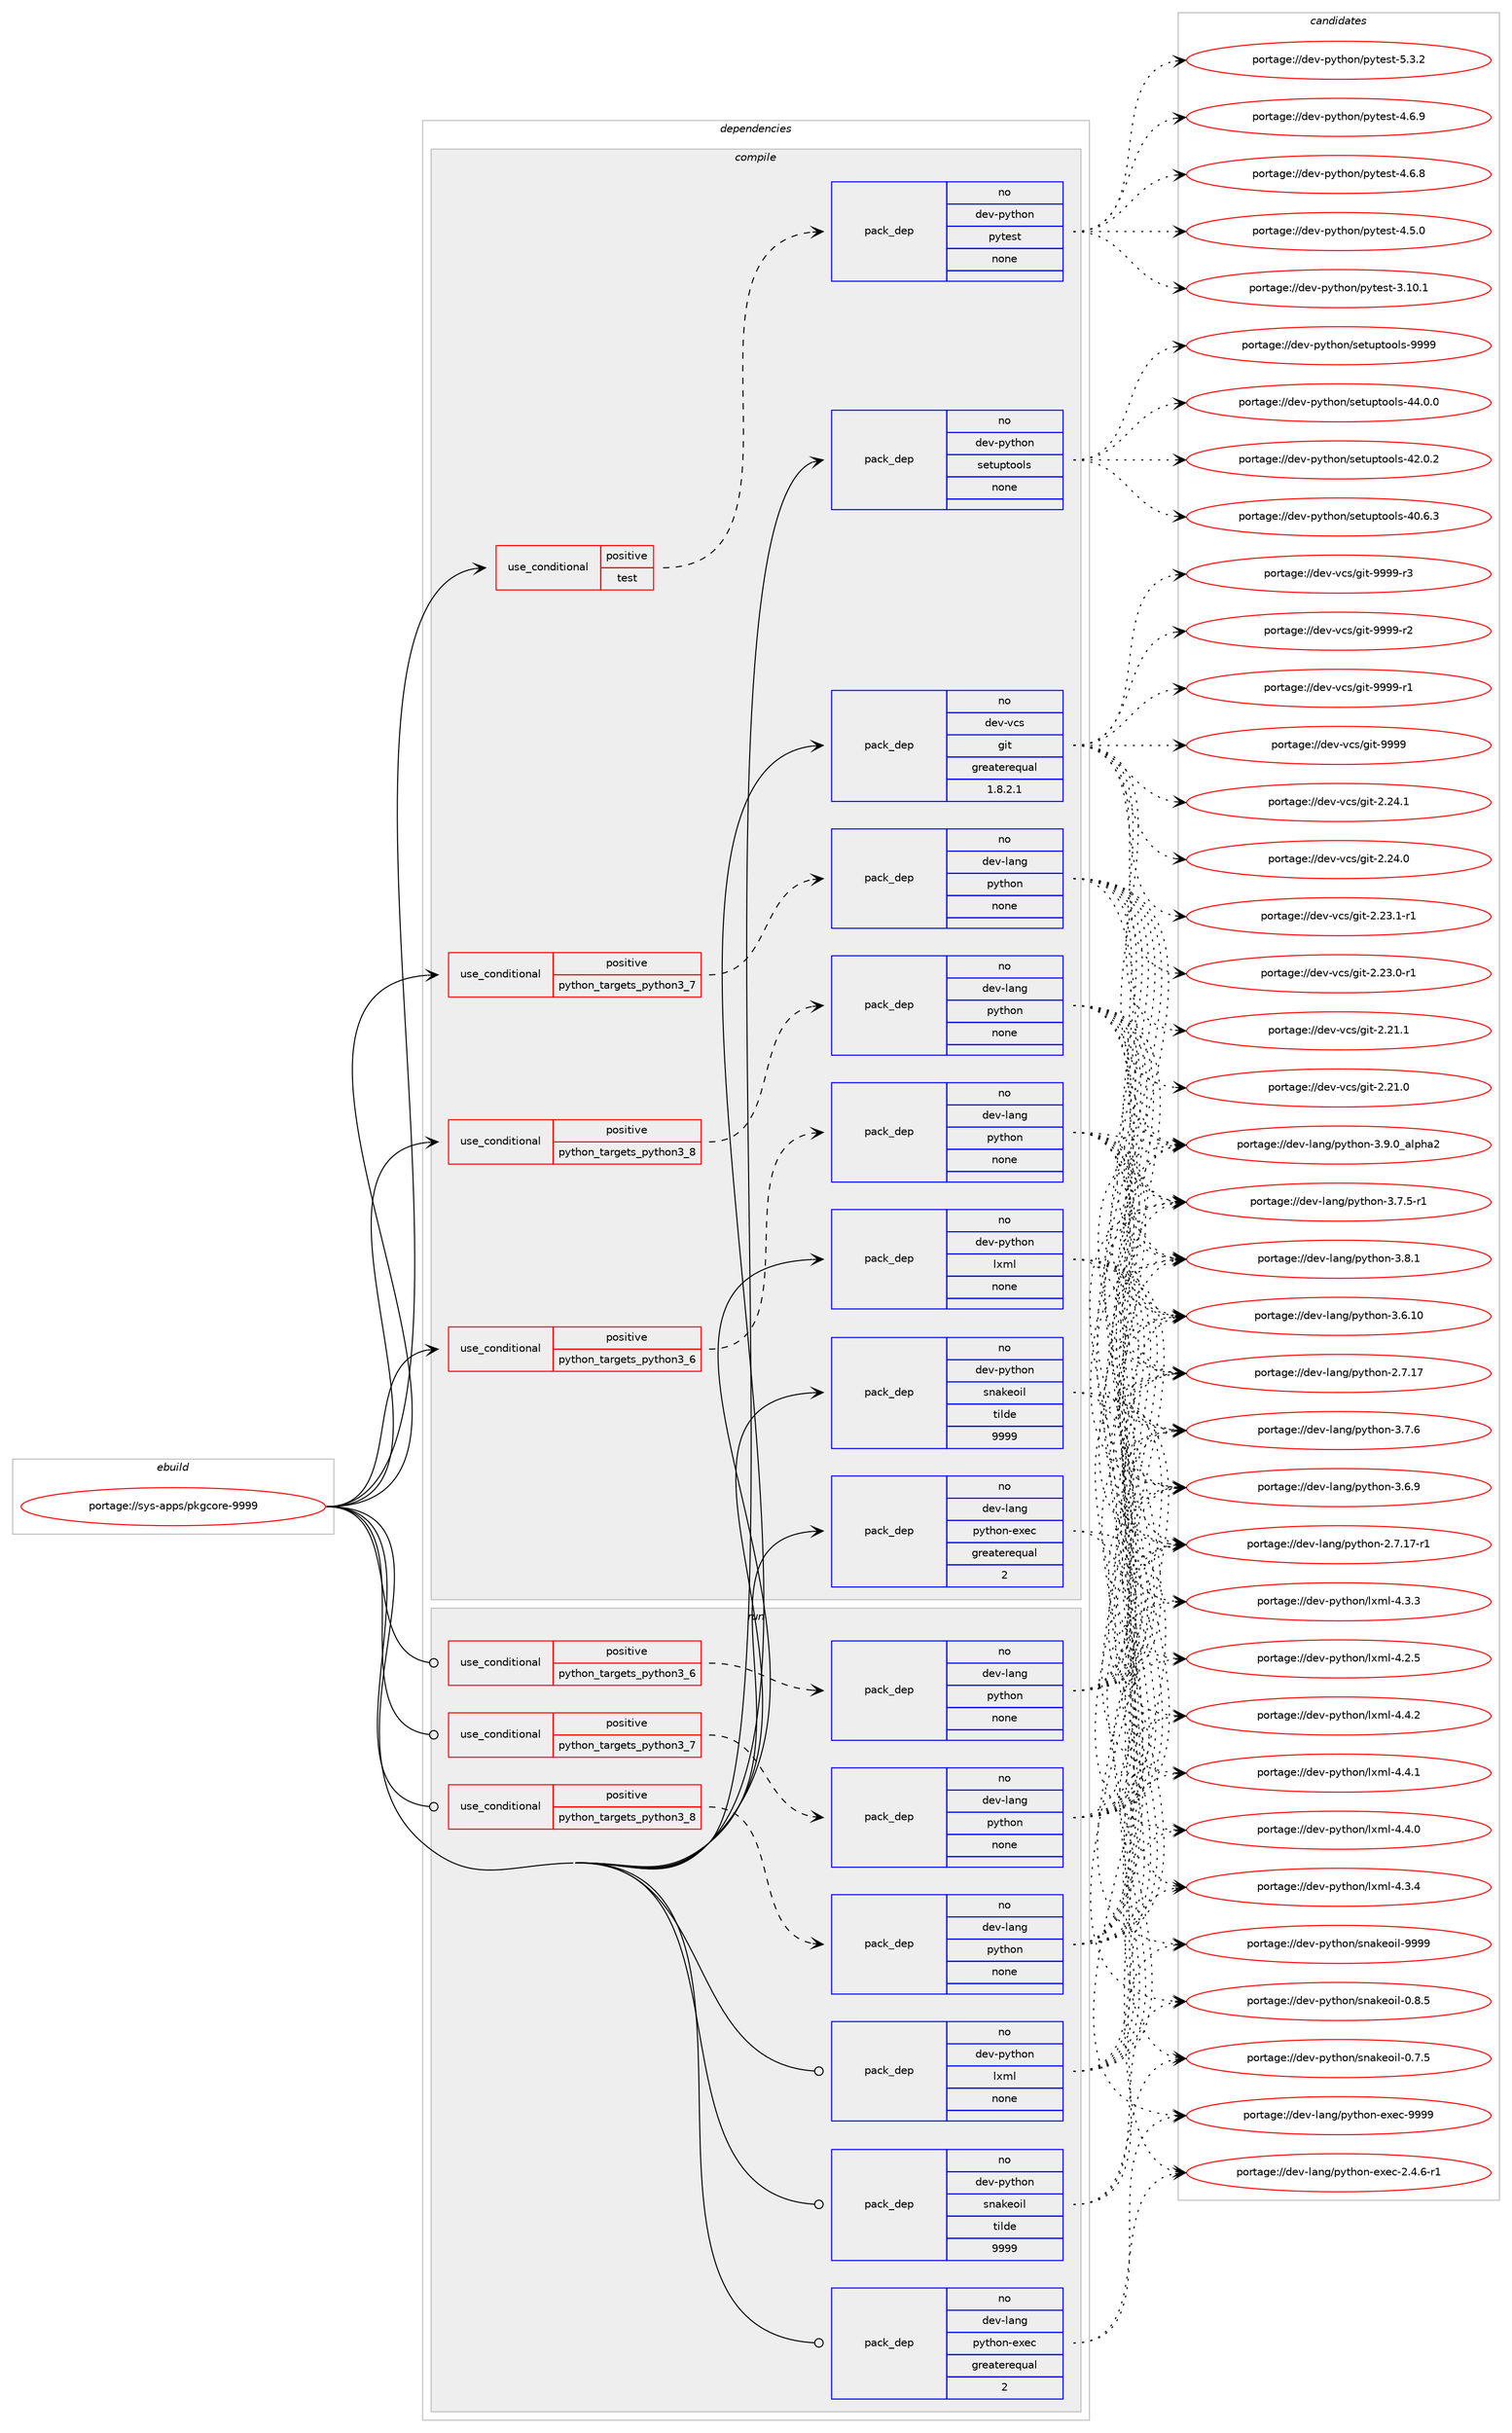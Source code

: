digraph prolog {

# *************
# Graph options
# *************

newrank=true;
concentrate=true;
compound=true;
graph [rankdir=LR,fontname=Helvetica,fontsize=10,ranksep=1.5];#, ranksep=2.5, nodesep=0.2];
edge  [arrowhead=vee];
node  [fontname=Helvetica,fontsize=10];

# **********
# The ebuild
# **********

subgraph cluster_leftcol {
color=gray;
rank=same;
label=<<i>ebuild</i>>;
id [label="portage://sys-apps/pkgcore-9999", color=red, width=4, href="../sys-apps/pkgcore-9999.svg"];
}

# ****************
# The dependencies
# ****************

subgraph cluster_midcol {
color=gray;
label=<<i>dependencies</i>>;
subgraph cluster_compile {
fillcolor="#eeeeee";
style=filled;
label=<<i>compile</i>>;
subgraph cond14201 {
dependency70514 [label=<<TABLE BORDER="0" CELLBORDER="1" CELLSPACING="0" CELLPADDING="4"><TR><TD ROWSPAN="3" CELLPADDING="10">use_conditional</TD></TR><TR><TD>positive</TD></TR><TR><TD>python_targets_python3_6</TD></TR></TABLE>>, shape=none, color=red];
subgraph pack54816 {
dependency70515 [label=<<TABLE BORDER="0" CELLBORDER="1" CELLSPACING="0" CELLPADDING="4" WIDTH="220"><TR><TD ROWSPAN="6" CELLPADDING="30">pack_dep</TD></TR><TR><TD WIDTH="110">no</TD></TR><TR><TD>dev-lang</TD></TR><TR><TD>python</TD></TR><TR><TD>none</TD></TR><TR><TD></TD></TR></TABLE>>, shape=none, color=blue];
}
dependency70514:e -> dependency70515:w [weight=20,style="dashed",arrowhead="vee"];
}
id:e -> dependency70514:w [weight=20,style="solid",arrowhead="vee"];
subgraph cond14202 {
dependency70516 [label=<<TABLE BORDER="0" CELLBORDER="1" CELLSPACING="0" CELLPADDING="4"><TR><TD ROWSPAN="3" CELLPADDING="10">use_conditional</TD></TR><TR><TD>positive</TD></TR><TR><TD>python_targets_python3_7</TD></TR></TABLE>>, shape=none, color=red];
subgraph pack54817 {
dependency70517 [label=<<TABLE BORDER="0" CELLBORDER="1" CELLSPACING="0" CELLPADDING="4" WIDTH="220"><TR><TD ROWSPAN="6" CELLPADDING="30">pack_dep</TD></TR><TR><TD WIDTH="110">no</TD></TR><TR><TD>dev-lang</TD></TR><TR><TD>python</TD></TR><TR><TD>none</TD></TR><TR><TD></TD></TR></TABLE>>, shape=none, color=blue];
}
dependency70516:e -> dependency70517:w [weight=20,style="dashed",arrowhead="vee"];
}
id:e -> dependency70516:w [weight=20,style="solid",arrowhead="vee"];
subgraph cond14203 {
dependency70518 [label=<<TABLE BORDER="0" CELLBORDER="1" CELLSPACING="0" CELLPADDING="4"><TR><TD ROWSPAN="3" CELLPADDING="10">use_conditional</TD></TR><TR><TD>positive</TD></TR><TR><TD>python_targets_python3_8</TD></TR></TABLE>>, shape=none, color=red];
subgraph pack54818 {
dependency70519 [label=<<TABLE BORDER="0" CELLBORDER="1" CELLSPACING="0" CELLPADDING="4" WIDTH="220"><TR><TD ROWSPAN="6" CELLPADDING="30">pack_dep</TD></TR><TR><TD WIDTH="110">no</TD></TR><TR><TD>dev-lang</TD></TR><TR><TD>python</TD></TR><TR><TD>none</TD></TR><TR><TD></TD></TR></TABLE>>, shape=none, color=blue];
}
dependency70518:e -> dependency70519:w [weight=20,style="dashed",arrowhead="vee"];
}
id:e -> dependency70518:w [weight=20,style="solid",arrowhead="vee"];
subgraph cond14204 {
dependency70520 [label=<<TABLE BORDER="0" CELLBORDER="1" CELLSPACING="0" CELLPADDING="4"><TR><TD ROWSPAN="3" CELLPADDING="10">use_conditional</TD></TR><TR><TD>positive</TD></TR><TR><TD>test</TD></TR></TABLE>>, shape=none, color=red];
subgraph pack54819 {
dependency70521 [label=<<TABLE BORDER="0" CELLBORDER="1" CELLSPACING="0" CELLPADDING="4" WIDTH="220"><TR><TD ROWSPAN="6" CELLPADDING="30">pack_dep</TD></TR><TR><TD WIDTH="110">no</TD></TR><TR><TD>dev-python</TD></TR><TR><TD>pytest</TD></TR><TR><TD>none</TD></TR><TR><TD></TD></TR></TABLE>>, shape=none, color=blue];
}
dependency70520:e -> dependency70521:w [weight=20,style="dashed",arrowhead="vee"];
}
id:e -> dependency70520:w [weight=20,style="solid",arrowhead="vee"];
subgraph pack54820 {
dependency70522 [label=<<TABLE BORDER="0" CELLBORDER="1" CELLSPACING="0" CELLPADDING="4" WIDTH="220"><TR><TD ROWSPAN="6" CELLPADDING="30">pack_dep</TD></TR><TR><TD WIDTH="110">no</TD></TR><TR><TD>dev-lang</TD></TR><TR><TD>python-exec</TD></TR><TR><TD>greaterequal</TD></TR><TR><TD>2</TD></TR></TABLE>>, shape=none, color=blue];
}
id:e -> dependency70522:w [weight=20,style="solid",arrowhead="vee"];
subgraph pack54821 {
dependency70523 [label=<<TABLE BORDER="0" CELLBORDER="1" CELLSPACING="0" CELLPADDING="4" WIDTH="220"><TR><TD ROWSPAN="6" CELLPADDING="30">pack_dep</TD></TR><TR><TD WIDTH="110">no</TD></TR><TR><TD>dev-python</TD></TR><TR><TD>lxml</TD></TR><TR><TD>none</TD></TR><TR><TD></TD></TR></TABLE>>, shape=none, color=blue];
}
id:e -> dependency70523:w [weight=20,style="solid",arrowhead="vee"];
subgraph pack54822 {
dependency70524 [label=<<TABLE BORDER="0" CELLBORDER="1" CELLSPACING="0" CELLPADDING="4" WIDTH="220"><TR><TD ROWSPAN="6" CELLPADDING="30">pack_dep</TD></TR><TR><TD WIDTH="110">no</TD></TR><TR><TD>dev-python</TD></TR><TR><TD>setuptools</TD></TR><TR><TD>none</TD></TR><TR><TD></TD></TR></TABLE>>, shape=none, color=blue];
}
id:e -> dependency70524:w [weight=20,style="solid",arrowhead="vee"];
subgraph pack54823 {
dependency70525 [label=<<TABLE BORDER="0" CELLBORDER="1" CELLSPACING="0" CELLPADDING="4" WIDTH="220"><TR><TD ROWSPAN="6" CELLPADDING="30">pack_dep</TD></TR><TR><TD WIDTH="110">no</TD></TR><TR><TD>dev-python</TD></TR><TR><TD>snakeoil</TD></TR><TR><TD>tilde</TD></TR><TR><TD>9999</TD></TR></TABLE>>, shape=none, color=blue];
}
id:e -> dependency70525:w [weight=20,style="solid",arrowhead="vee"];
subgraph pack54824 {
dependency70526 [label=<<TABLE BORDER="0" CELLBORDER="1" CELLSPACING="0" CELLPADDING="4" WIDTH="220"><TR><TD ROWSPAN="6" CELLPADDING="30">pack_dep</TD></TR><TR><TD WIDTH="110">no</TD></TR><TR><TD>dev-vcs</TD></TR><TR><TD>git</TD></TR><TR><TD>greaterequal</TD></TR><TR><TD>1.8.2.1</TD></TR></TABLE>>, shape=none, color=blue];
}
id:e -> dependency70526:w [weight=20,style="solid",arrowhead="vee"];
}
subgraph cluster_compileandrun {
fillcolor="#eeeeee";
style=filled;
label=<<i>compile and run</i>>;
}
subgraph cluster_run {
fillcolor="#eeeeee";
style=filled;
label=<<i>run</i>>;
subgraph cond14205 {
dependency70527 [label=<<TABLE BORDER="0" CELLBORDER="1" CELLSPACING="0" CELLPADDING="4"><TR><TD ROWSPAN="3" CELLPADDING="10">use_conditional</TD></TR><TR><TD>positive</TD></TR><TR><TD>python_targets_python3_6</TD></TR></TABLE>>, shape=none, color=red];
subgraph pack54825 {
dependency70528 [label=<<TABLE BORDER="0" CELLBORDER="1" CELLSPACING="0" CELLPADDING="4" WIDTH="220"><TR><TD ROWSPAN="6" CELLPADDING="30">pack_dep</TD></TR><TR><TD WIDTH="110">no</TD></TR><TR><TD>dev-lang</TD></TR><TR><TD>python</TD></TR><TR><TD>none</TD></TR><TR><TD></TD></TR></TABLE>>, shape=none, color=blue];
}
dependency70527:e -> dependency70528:w [weight=20,style="dashed",arrowhead="vee"];
}
id:e -> dependency70527:w [weight=20,style="solid",arrowhead="odot"];
subgraph cond14206 {
dependency70529 [label=<<TABLE BORDER="0" CELLBORDER="1" CELLSPACING="0" CELLPADDING="4"><TR><TD ROWSPAN="3" CELLPADDING="10">use_conditional</TD></TR><TR><TD>positive</TD></TR><TR><TD>python_targets_python3_7</TD></TR></TABLE>>, shape=none, color=red];
subgraph pack54826 {
dependency70530 [label=<<TABLE BORDER="0" CELLBORDER="1" CELLSPACING="0" CELLPADDING="4" WIDTH="220"><TR><TD ROWSPAN="6" CELLPADDING="30">pack_dep</TD></TR><TR><TD WIDTH="110">no</TD></TR><TR><TD>dev-lang</TD></TR><TR><TD>python</TD></TR><TR><TD>none</TD></TR><TR><TD></TD></TR></TABLE>>, shape=none, color=blue];
}
dependency70529:e -> dependency70530:w [weight=20,style="dashed",arrowhead="vee"];
}
id:e -> dependency70529:w [weight=20,style="solid",arrowhead="odot"];
subgraph cond14207 {
dependency70531 [label=<<TABLE BORDER="0" CELLBORDER="1" CELLSPACING="0" CELLPADDING="4"><TR><TD ROWSPAN="3" CELLPADDING="10">use_conditional</TD></TR><TR><TD>positive</TD></TR><TR><TD>python_targets_python3_8</TD></TR></TABLE>>, shape=none, color=red];
subgraph pack54827 {
dependency70532 [label=<<TABLE BORDER="0" CELLBORDER="1" CELLSPACING="0" CELLPADDING="4" WIDTH="220"><TR><TD ROWSPAN="6" CELLPADDING="30">pack_dep</TD></TR><TR><TD WIDTH="110">no</TD></TR><TR><TD>dev-lang</TD></TR><TR><TD>python</TD></TR><TR><TD>none</TD></TR><TR><TD></TD></TR></TABLE>>, shape=none, color=blue];
}
dependency70531:e -> dependency70532:w [weight=20,style="dashed",arrowhead="vee"];
}
id:e -> dependency70531:w [weight=20,style="solid",arrowhead="odot"];
subgraph pack54828 {
dependency70533 [label=<<TABLE BORDER="0" CELLBORDER="1" CELLSPACING="0" CELLPADDING="4" WIDTH="220"><TR><TD ROWSPAN="6" CELLPADDING="30">pack_dep</TD></TR><TR><TD WIDTH="110">no</TD></TR><TR><TD>dev-lang</TD></TR><TR><TD>python-exec</TD></TR><TR><TD>greaterequal</TD></TR><TR><TD>2</TD></TR></TABLE>>, shape=none, color=blue];
}
id:e -> dependency70533:w [weight=20,style="solid",arrowhead="odot"];
subgraph pack54829 {
dependency70534 [label=<<TABLE BORDER="0" CELLBORDER="1" CELLSPACING="0" CELLPADDING="4" WIDTH="220"><TR><TD ROWSPAN="6" CELLPADDING="30">pack_dep</TD></TR><TR><TD WIDTH="110">no</TD></TR><TR><TD>dev-python</TD></TR><TR><TD>lxml</TD></TR><TR><TD>none</TD></TR><TR><TD></TD></TR></TABLE>>, shape=none, color=blue];
}
id:e -> dependency70534:w [weight=20,style="solid",arrowhead="odot"];
subgraph pack54830 {
dependency70535 [label=<<TABLE BORDER="0" CELLBORDER="1" CELLSPACING="0" CELLPADDING="4" WIDTH="220"><TR><TD ROWSPAN="6" CELLPADDING="30">pack_dep</TD></TR><TR><TD WIDTH="110">no</TD></TR><TR><TD>dev-python</TD></TR><TR><TD>snakeoil</TD></TR><TR><TD>tilde</TD></TR><TR><TD>9999</TD></TR></TABLE>>, shape=none, color=blue];
}
id:e -> dependency70535:w [weight=20,style="solid",arrowhead="odot"];
}
}

# **************
# The candidates
# **************

subgraph cluster_choices {
rank=same;
color=gray;
label=<<i>candidates</i>>;

subgraph choice54816 {
color=black;
nodesep=1;
choice10010111845108971101034711212111610411111045514657464895971081121049750 [label="portage://dev-lang/python-3.9.0_alpha2", color=red, width=4,href="../dev-lang/python-3.9.0_alpha2.svg"];
choice100101118451089711010347112121116104111110455146564649 [label="portage://dev-lang/python-3.8.1", color=red, width=4,href="../dev-lang/python-3.8.1.svg"];
choice100101118451089711010347112121116104111110455146554654 [label="portage://dev-lang/python-3.7.6", color=red, width=4,href="../dev-lang/python-3.7.6.svg"];
choice1001011184510897110103471121211161041111104551465546534511449 [label="portage://dev-lang/python-3.7.5-r1", color=red, width=4,href="../dev-lang/python-3.7.5-r1.svg"];
choice100101118451089711010347112121116104111110455146544657 [label="portage://dev-lang/python-3.6.9", color=red, width=4,href="../dev-lang/python-3.6.9.svg"];
choice10010111845108971101034711212111610411111045514654464948 [label="portage://dev-lang/python-3.6.10", color=red, width=4,href="../dev-lang/python-3.6.10.svg"];
choice100101118451089711010347112121116104111110455046554649554511449 [label="portage://dev-lang/python-2.7.17-r1", color=red, width=4,href="../dev-lang/python-2.7.17-r1.svg"];
choice10010111845108971101034711212111610411111045504655464955 [label="portage://dev-lang/python-2.7.17", color=red, width=4,href="../dev-lang/python-2.7.17.svg"];
dependency70515:e -> choice10010111845108971101034711212111610411111045514657464895971081121049750:w [style=dotted,weight="100"];
dependency70515:e -> choice100101118451089711010347112121116104111110455146564649:w [style=dotted,weight="100"];
dependency70515:e -> choice100101118451089711010347112121116104111110455146554654:w [style=dotted,weight="100"];
dependency70515:e -> choice1001011184510897110103471121211161041111104551465546534511449:w [style=dotted,weight="100"];
dependency70515:e -> choice100101118451089711010347112121116104111110455146544657:w [style=dotted,weight="100"];
dependency70515:e -> choice10010111845108971101034711212111610411111045514654464948:w [style=dotted,weight="100"];
dependency70515:e -> choice100101118451089711010347112121116104111110455046554649554511449:w [style=dotted,weight="100"];
dependency70515:e -> choice10010111845108971101034711212111610411111045504655464955:w [style=dotted,weight="100"];
}
subgraph choice54817 {
color=black;
nodesep=1;
choice10010111845108971101034711212111610411111045514657464895971081121049750 [label="portage://dev-lang/python-3.9.0_alpha2", color=red, width=4,href="../dev-lang/python-3.9.0_alpha2.svg"];
choice100101118451089711010347112121116104111110455146564649 [label="portage://dev-lang/python-3.8.1", color=red, width=4,href="../dev-lang/python-3.8.1.svg"];
choice100101118451089711010347112121116104111110455146554654 [label="portage://dev-lang/python-3.7.6", color=red, width=4,href="../dev-lang/python-3.7.6.svg"];
choice1001011184510897110103471121211161041111104551465546534511449 [label="portage://dev-lang/python-3.7.5-r1", color=red, width=4,href="../dev-lang/python-3.7.5-r1.svg"];
choice100101118451089711010347112121116104111110455146544657 [label="portage://dev-lang/python-3.6.9", color=red, width=4,href="../dev-lang/python-3.6.9.svg"];
choice10010111845108971101034711212111610411111045514654464948 [label="portage://dev-lang/python-3.6.10", color=red, width=4,href="../dev-lang/python-3.6.10.svg"];
choice100101118451089711010347112121116104111110455046554649554511449 [label="portage://dev-lang/python-2.7.17-r1", color=red, width=4,href="../dev-lang/python-2.7.17-r1.svg"];
choice10010111845108971101034711212111610411111045504655464955 [label="portage://dev-lang/python-2.7.17", color=red, width=4,href="../dev-lang/python-2.7.17.svg"];
dependency70517:e -> choice10010111845108971101034711212111610411111045514657464895971081121049750:w [style=dotted,weight="100"];
dependency70517:e -> choice100101118451089711010347112121116104111110455146564649:w [style=dotted,weight="100"];
dependency70517:e -> choice100101118451089711010347112121116104111110455146554654:w [style=dotted,weight="100"];
dependency70517:e -> choice1001011184510897110103471121211161041111104551465546534511449:w [style=dotted,weight="100"];
dependency70517:e -> choice100101118451089711010347112121116104111110455146544657:w [style=dotted,weight="100"];
dependency70517:e -> choice10010111845108971101034711212111610411111045514654464948:w [style=dotted,weight="100"];
dependency70517:e -> choice100101118451089711010347112121116104111110455046554649554511449:w [style=dotted,weight="100"];
dependency70517:e -> choice10010111845108971101034711212111610411111045504655464955:w [style=dotted,weight="100"];
}
subgraph choice54818 {
color=black;
nodesep=1;
choice10010111845108971101034711212111610411111045514657464895971081121049750 [label="portage://dev-lang/python-3.9.0_alpha2", color=red, width=4,href="../dev-lang/python-3.9.0_alpha2.svg"];
choice100101118451089711010347112121116104111110455146564649 [label="portage://dev-lang/python-3.8.1", color=red, width=4,href="../dev-lang/python-3.8.1.svg"];
choice100101118451089711010347112121116104111110455146554654 [label="portage://dev-lang/python-3.7.6", color=red, width=4,href="../dev-lang/python-3.7.6.svg"];
choice1001011184510897110103471121211161041111104551465546534511449 [label="portage://dev-lang/python-3.7.5-r1", color=red, width=4,href="../dev-lang/python-3.7.5-r1.svg"];
choice100101118451089711010347112121116104111110455146544657 [label="portage://dev-lang/python-3.6.9", color=red, width=4,href="../dev-lang/python-3.6.9.svg"];
choice10010111845108971101034711212111610411111045514654464948 [label="portage://dev-lang/python-3.6.10", color=red, width=4,href="../dev-lang/python-3.6.10.svg"];
choice100101118451089711010347112121116104111110455046554649554511449 [label="portage://dev-lang/python-2.7.17-r1", color=red, width=4,href="../dev-lang/python-2.7.17-r1.svg"];
choice10010111845108971101034711212111610411111045504655464955 [label="portage://dev-lang/python-2.7.17", color=red, width=4,href="../dev-lang/python-2.7.17.svg"];
dependency70519:e -> choice10010111845108971101034711212111610411111045514657464895971081121049750:w [style=dotted,weight="100"];
dependency70519:e -> choice100101118451089711010347112121116104111110455146564649:w [style=dotted,weight="100"];
dependency70519:e -> choice100101118451089711010347112121116104111110455146554654:w [style=dotted,weight="100"];
dependency70519:e -> choice1001011184510897110103471121211161041111104551465546534511449:w [style=dotted,weight="100"];
dependency70519:e -> choice100101118451089711010347112121116104111110455146544657:w [style=dotted,weight="100"];
dependency70519:e -> choice10010111845108971101034711212111610411111045514654464948:w [style=dotted,weight="100"];
dependency70519:e -> choice100101118451089711010347112121116104111110455046554649554511449:w [style=dotted,weight="100"];
dependency70519:e -> choice10010111845108971101034711212111610411111045504655464955:w [style=dotted,weight="100"];
}
subgraph choice54819 {
color=black;
nodesep=1;
choice1001011184511212111610411111047112121116101115116455346514650 [label="portage://dev-python/pytest-5.3.2", color=red, width=4,href="../dev-python/pytest-5.3.2.svg"];
choice1001011184511212111610411111047112121116101115116455246544657 [label="portage://dev-python/pytest-4.6.9", color=red, width=4,href="../dev-python/pytest-4.6.9.svg"];
choice1001011184511212111610411111047112121116101115116455246544656 [label="portage://dev-python/pytest-4.6.8", color=red, width=4,href="../dev-python/pytest-4.6.8.svg"];
choice1001011184511212111610411111047112121116101115116455246534648 [label="portage://dev-python/pytest-4.5.0", color=red, width=4,href="../dev-python/pytest-4.5.0.svg"];
choice100101118451121211161041111104711212111610111511645514649484649 [label="portage://dev-python/pytest-3.10.1", color=red, width=4,href="../dev-python/pytest-3.10.1.svg"];
dependency70521:e -> choice1001011184511212111610411111047112121116101115116455346514650:w [style=dotted,weight="100"];
dependency70521:e -> choice1001011184511212111610411111047112121116101115116455246544657:w [style=dotted,weight="100"];
dependency70521:e -> choice1001011184511212111610411111047112121116101115116455246544656:w [style=dotted,weight="100"];
dependency70521:e -> choice1001011184511212111610411111047112121116101115116455246534648:w [style=dotted,weight="100"];
dependency70521:e -> choice100101118451121211161041111104711212111610111511645514649484649:w [style=dotted,weight="100"];
}
subgraph choice54820 {
color=black;
nodesep=1;
choice10010111845108971101034711212111610411111045101120101994557575757 [label="portage://dev-lang/python-exec-9999", color=red, width=4,href="../dev-lang/python-exec-9999.svg"];
choice10010111845108971101034711212111610411111045101120101994550465246544511449 [label="portage://dev-lang/python-exec-2.4.6-r1", color=red, width=4,href="../dev-lang/python-exec-2.4.6-r1.svg"];
dependency70522:e -> choice10010111845108971101034711212111610411111045101120101994557575757:w [style=dotted,weight="100"];
dependency70522:e -> choice10010111845108971101034711212111610411111045101120101994550465246544511449:w [style=dotted,weight="100"];
}
subgraph choice54821 {
color=black;
nodesep=1;
choice1001011184511212111610411111047108120109108455246524650 [label="portage://dev-python/lxml-4.4.2", color=red, width=4,href="../dev-python/lxml-4.4.2.svg"];
choice1001011184511212111610411111047108120109108455246524649 [label="portage://dev-python/lxml-4.4.1", color=red, width=4,href="../dev-python/lxml-4.4.1.svg"];
choice1001011184511212111610411111047108120109108455246524648 [label="portage://dev-python/lxml-4.4.0", color=red, width=4,href="../dev-python/lxml-4.4.0.svg"];
choice1001011184511212111610411111047108120109108455246514652 [label="portage://dev-python/lxml-4.3.4", color=red, width=4,href="../dev-python/lxml-4.3.4.svg"];
choice1001011184511212111610411111047108120109108455246514651 [label="portage://dev-python/lxml-4.3.3", color=red, width=4,href="../dev-python/lxml-4.3.3.svg"];
choice1001011184511212111610411111047108120109108455246504653 [label="portage://dev-python/lxml-4.2.5", color=red, width=4,href="../dev-python/lxml-4.2.5.svg"];
dependency70523:e -> choice1001011184511212111610411111047108120109108455246524650:w [style=dotted,weight="100"];
dependency70523:e -> choice1001011184511212111610411111047108120109108455246524649:w [style=dotted,weight="100"];
dependency70523:e -> choice1001011184511212111610411111047108120109108455246524648:w [style=dotted,weight="100"];
dependency70523:e -> choice1001011184511212111610411111047108120109108455246514652:w [style=dotted,weight="100"];
dependency70523:e -> choice1001011184511212111610411111047108120109108455246514651:w [style=dotted,weight="100"];
dependency70523:e -> choice1001011184511212111610411111047108120109108455246504653:w [style=dotted,weight="100"];
}
subgraph choice54822 {
color=black;
nodesep=1;
choice10010111845112121116104111110471151011161171121161111111081154557575757 [label="portage://dev-python/setuptools-9999", color=red, width=4,href="../dev-python/setuptools-9999.svg"];
choice100101118451121211161041111104711510111611711211611111110811545525246484648 [label="portage://dev-python/setuptools-44.0.0", color=red, width=4,href="../dev-python/setuptools-44.0.0.svg"];
choice100101118451121211161041111104711510111611711211611111110811545525046484650 [label="portage://dev-python/setuptools-42.0.2", color=red, width=4,href="../dev-python/setuptools-42.0.2.svg"];
choice100101118451121211161041111104711510111611711211611111110811545524846544651 [label="portage://dev-python/setuptools-40.6.3", color=red, width=4,href="../dev-python/setuptools-40.6.3.svg"];
dependency70524:e -> choice10010111845112121116104111110471151011161171121161111111081154557575757:w [style=dotted,weight="100"];
dependency70524:e -> choice100101118451121211161041111104711510111611711211611111110811545525246484648:w [style=dotted,weight="100"];
dependency70524:e -> choice100101118451121211161041111104711510111611711211611111110811545525046484650:w [style=dotted,weight="100"];
dependency70524:e -> choice100101118451121211161041111104711510111611711211611111110811545524846544651:w [style=dotted,weight="100"];
}
subgraph choice54823 {
color=black;
nodesep=1;
choice1001011184511212111610411111047115110971071011111051084557575757 [label="portage://dev-python/snakeoil-9999", color=red, width=4,href="../dev-python/snakeoil-9999.svg"];
choice100101118451121211161041111104711511097107101111105108454846564653 [label="portage://dev-python/snakeoil-0.8.5", color=red, width=4,href="../dev-python/snakeoil-0.8.5.svg"];
choice100101118451121211161041111104711511097107101111105108454846554653 [label="portage://dev-python/snakeoil-0.7.5", color=red, width=4,href="../dev-python/snakeoil-0.7.5.svg"];
dependency70525:e -> choice1001011184511212111610411111047115110971071011111051084557575757:w [style=dotted,weight="100"];
dependency70525:e -> choice100101118451121211161041111104711511097107101111105108454846564653:w [style=dotted,weight="100"];
dependency70525:e -> choice100101118451121211161041111104711511097107101111105108454846554653:w [style=dotted,weight="100"];
}
subgraph choice54824 {
color=black;
nodesep=1;
choice10010111845118991154710310511645575757574511451 [label="portage://dev-vcs/git-9999-r3", color=red, width=4,href="../dev-vcs/git-9999-r3.svg"];
choice10010111845118991154710310511645575757574511450 [label="portage://dev-vcs/git-9999-r2", color=red, width=4,href="../dev-vcs/git-9999-r2.svg"];
choice10010111845118991154710310511645575757574511449 [label="portage://dev-vcs/git-9999-r1", color=red, width=4,href="../dev-vcs/git-9999-r1.svg"];
choice1001011184511899115471031051164557575757 [label="portage://dev-vcs/git-9999", color=red, width=4,href="../dev-vcs/git-9999.svg"];
choice10010111845118991154710310511645504650524649 [label="portage://dev-vcs/git-2.24.1", color=red, width=4,href="../dev-vcs/git-2.24.1.svg"];
choice10010111845118991154710310511645504650524648 [label="portage://dev-vcs/git-2.24.0", color=red, width=4,href="../dev-vcs/git-2.24.0.svg"];
choice100101118451189911547103105116455046505146494511449 [label="portage://dev-vcs/git-2.23.1-r1", color=red, width=4,href="../dev-vcs/git-2.23.1-r1.svg"];
choice100101118451189911547103105116455046505146484511449 [label="portage://dev-vcs/git-2.23.0-r1", color=red, width=4,href="../dev-vcs/git-2.23.0-r1.svg"];
choice10010111845118991154710310511645504650494649 [label="portage://dev-vcs/git-2.21.1", color=red, width=4,href="../dev-vcs/git-2.21.1.svg"];
choice10010111845118991154710310511645504650494648 [label="portage://dev-vcs/git-2.21.0", color=red, width=4,href="../dev-vcs/git-2.21.0.svg"];
dependency70526:e -> choice10010111845118991154710310511645575757574511451:w [style=dotted,weight="100"];
dependency70526:e -> choice10010111845118991154710310511645575757574511450:w [style=dotted,weight="100"];
dependency70526:e -> choice10010111845118991154710310511645575757574511449:w [style=dotted,weight="100"];
dependency70526:e -> choice1001011184511899115471031051164557575757:w [style=dotted,weight="100"];
dependency70526:e -> choice10010111845118991154710310511645504650524649:w [style=dotted,weight="100"];
dependency70526:e -> choice10010111845118991154710310511645504650524648:w [style=dotted,weight="100"];
dependency70526:e -> choice100101118451189911547103105116455046505146494511449:w [style=dotted,weight="100"];
dependency70526:e -> choice100101118451189911547103105116455046505146484511449:w [style=dotted,weight="100"];
dependency70526:e -> choice10010111845118991154710310511645504650494649:w [style=dotted,weight="100"];
dependency70526:e -> choice10010111845118991154710310511645504650494648:w [style=dotted,weight="100"];
}
subgraph choice54825 {
color=black;
nodesep=1;
choice10010111845108971101034711212111610411111045514657464895971081121049750 [label="portage://dev-lang/python-3.9.0_alpha2", color=red, width=4,href="../dev-lang/python-3.9.0_alpha2.svg"];
choice100101118451089711010347112121116104111110455146564649 [label="portage://dev-lang/python-3.8.1", color=red, width=4,href="../dev-lang/python-3.8.1.svg"];
choice100101118451089711010347112121116104111110455146554654 [label="portage://dev-lang/python-3.7.6", color=red, width=4,href="../dev-lang/python-3.7.6.svg"];
choice1001011184510897110103471121211161041111104551465546534511449 [label="portage://dev-lang/python-3.7.5-r1", color=red, width=4,href="../dev-lang/python-3.7.5-r1.svg"];
choice100101118451089711010347112121116104111110455146544657 [label="portage://dev-lang/python-3.6.9", color=red, width=4,href="../dev-lang/python-3.6.9.svg"];
choice10010111845108971101034711212111610411111045514654464948 [label="portage://dev-lang/python-3.6.10", color=red, width=4,href="../dev-lang/python-3.6.10.svg"];
choice100101118451089711010347112121116104111110455046554649554511449 [label="portage://dev-lang/python-2.7.17-r1", color=red, width=4,href="../dev-lang/python-2.7.17-r1.svg"];
choice10010111845108971101034711212111610411111045504655464955 [label="portage://dev-lang/python-2.7.17", color=red, width=4,href="../dev-lang/python-2.7.17.svg"];
dependency70528:e -> choice10010111845108971101034711212111610411111045514657464895971081121049750:w [style=dotted,weight="100"];
dependency70528:e -> choice100101118451089711010347112121116104111110455146564649:w [style=dotted,weight="100"];
dependency70528:e -> choice100101118451089711010347112121116104111110455146554654:w [style=dotted,weight="100"];
dependency70528:e -> choice1001011184510897110103471121211161041111104551465546534511449:w [style=dotted,weight="100"];
dependency70528:e -> choice100101118451089711010347112121116104111110455146544657:w [style=dotted,weight="100"];
dependency70528:e -> choice10010111845108971101034711212111610411111045514654464948:w [style=dotted,weight="100"];
dependency70528:e -> choice100101118451089711010347112121116104111110455046554649554511449:w [style=dotted,weight="100"];
dependency70528:e -> choice10010111845108971101034711212111610411111045504655464955:w [style=dotted,weight="100"];
}
subgraph choice54826 {
color=black;
nodesep=1;
choice10010111845108971101034711212111610411111045514657464895971081121049750 [label="portage://dev-lang/python-3.9.0_alpha2", color=red, width=4,href="../dev-lang/python-3.9.0_alpha2.svg"];
choice100101118451089711010347112121116104111110455146564649 [label="portage://dev-lang/python-3.8.1", color=red, width=4,href="../dev-lang/python-3.8.1.svg"];
choice100101118451089711010347112121116104111110455146554654 [label="portage://dev-lang/python-3.7.6", color=red, width=4,href="../dev-lang/python-3.7.6.svg"];
choice1001011184510897110103471121211161041111104551465546534511449 [label="portage://dev-lang/python-3.7.5-r1", color=red, width=4,href="../dev-lang/python-3.7.5-r1.svg"];
choice100101118451089711010347112121116104111110455146544657 [label="portage://dev-lang/python-3.6.9", color=red, width=4,href="../dev-lang/python-3.6.9.svg"];
choice10010111845108971101034711212111610411111045514654464948 [label="portage://dev-lang/python-3.6.10", color=red, width=4,href="../dev-lang/python-3.6.10.svg"];
choice100101118451089711010347112121116104111110455046554649554511449 [label="portage://dev-lang/python-2.7.17-r1", color=red, width=4,href="../dev-lang/python-2.7.17-r1.svg"];
choice10010111845108971101034711212111610411111045504655464955 [label="portage://dev-lang/python-2.7.17", color=red, width=4,href="../dev-lang/python-2.7.17.svg"];
dependency70530:e -> choice10010111845108971101034711212111610411111045514657464895971081121049750:w [style=dotted,weight="100"];
dependency70530:e -> choice100101118451089711010347112121116104111110455146564649:w [style=dotted,weight="100"];
dependency70530:e -> choice100101118451089711010347112121116104111110455146554654:w [style=dotted,weight="100"];
dependency70530:e -> choice1001011184510897110103471121211161041111104551465546534511449:w [style=dotted,weight="100"];
dependency70530:e -> choice100101118451089711010347112121116104111110455146544657:w [style=dotted,weight="100"];
dependency70530:e -> choice10010111845108971101034711212111610411111045514654464948:w [style=dotted,weight="100"];
dependency70530:e -> choice100101118451089711010347112121116104111110455046554649554511449:w [style=dotted,weight="100"];
dependency70530:e -> choice10010111845108971101034711212111610411111045504655464955:w [style=dotted,weight="100"];
}
subgraph choice54827 {
color=black;
nodesep=1;
choice10010111845108971101034711212111610411111045514657464895971081121049750 [label="portage://dev-lang/python-3.9.0_alpha2", color=red, width=4,href="../dev-lang/python-3.9.0_alpha2.svg"];
choice100101118451089711010347112121116104111110455146564649 [label="portage://dev-lang/python-3.8.1", color=red, width=4,href="../dev-lang/python-3.8.1.svg"];
choice100101118451089711010347112121116104111110455146554654 [label="portage://dev-lang/python-3.7.6", color=red, width=4,href="../dev-lang/python-3.7.6.svg"];
choice1001011184510897110103471121211161041111104551465546534511449 [label="portage://dev-lang/python-3.7.5-r1", color=red, width=4,href="../dev-lang/python-3.7.5-r1.svg"];
choice100101118451089711010347112121116104111110455146544657 [label="portage://dev-lang/python-3.6.9", color=red, width=4,href="../dev-lang/python-3.6.9.svg"];
choice10010111845108971101034711212111610411111045514654464948 [label="portage://dev-lang/python-3.6.10", color=red, width=4,href="../dev-lang/python-3.6.10.svg"];
choice100101118451089711010347112121116104111110455046554649554511449 [label="portage://dev-lang/python-2.7.17-r1", color=red, width=4,href="../dev-lang/python-2.7.17-r1.svg"];
choice10010111845108971101034711212111610411111045504655464955 [label="portage://dev-lang/python-2.7.17", color=red, width=4,href="../dev-lang/python-2.7.17.svg"];
dependency70532:e -> choice10010111845108971101034711212111610411111045514657464895971081121049750:w [style=dotted,weight="100"];
dependency70532:e -> choice100101118451089711010347112121116104111110455146564649:w [style=dotted,weight="100"];
dependency70532:e -> choice100101118451089711010347112121116104111110455146554654:w [style=dotted,weight="100"];
dependency70532:e -> choice1001011184510897110103471121211161041111104551465546534511449:w [style=dotted,weight="100"];
dependency70532:e -> choice100101118451089711010347112121116104111110455146544657:w [style=dotted,weight="100"];
dependency70532:e -> choice10010111845108971101034711212111610411111045514654464948:w [style=dotted,weight="100"];
dependency70532:e -> choice100101118451089711010347112121116104111110455046554649554511449:w [style=dotted,weight="100"];
dependency70532:e -> choice10010111845108971101034711212111610411111045504655464955:w [style=dotted,weight="100"];
}
subgraph choice54828 {
color=black;
nodesep=1;
choice10010111845108971101034711212111610411111045101120101994557575757 [label="portage://dev-lang/python-exec-9999", color=red, width=4,href="../dev-lang/python-exec-9999.svg"];
choice10010111845108971101034711212111610411111045101120101994550465246544511449 [label="portage://dev-lang/python-exec-2.4.6-r1", color=red, width=4,href="../dev-lang/python-exec-2.4.6-r1.svg"];
dependency70533:e -> choice10010111845108971101034711212111610411111045101120101994557575757:w [style=dotted,weight="100"];
dependency70533:e -> choice10010111845108971101034711212111610411111045101120101994550465246544511449:w [style=dotted,weight="100"];
}
subgraph choice54829 {
color=black;
nodesep=1;
choice1001011184511212111610411111047108120109108455246524650 [label="portage://dev-python/lxml-4.4.2", color=red, width=4,href="../dev-python/lxml-4.4.2.svg"];
choice1001011184511212111610411111047108120109108455246524649 [label="portage://dev-python/lxml-4.4.1", color=red, width=4,href="../dev-python/lxml-4.4.1.svg"];
choice1001011184511212111610411111047108120109108455246524648 [label="portage://dev-python/lxml-4.4.0", color=red, width=4,href="../dev-python/lxml-4.4.0.svg"];
choice1001011184511212111610411111047108120109108455246514652 [label="portage://dev-python/lxml-4.3.4", color=red, width=4,href="../dev-python/lxml-4.3.4.svg"];
choice1001011184511212111610411111047108120109108455246514651 [label="portage://dev-python/lxml-4.3.3", color=red, width=4,href="../dev-python/lxml-4.3.3.svg"];
choice1001011184511212111610411111047108120109108455246504653 [label="portage://dev-python/lxml-4.2.5", color=red, width=4,href="../dev-python/lxml-4.2.5.svg"];
dependency70534:e -> choice1001011184511212111610411111047108120109108455246524650:w [style=dotted,weight="100"];
dependency70534:e -> choice1001011184511212111610411111047108120109108455246524649:w [style=dotted,weight="100"];
dependency70534:e -> choice1001011184511212111610411111047108120109108455246524648:w [style=dotted,weight="100"];
dependency70534:e -> choice1001011184511212111610411111047108120109108455246514652:w [style=dotted,weight="100"];
dependency70534:e -> choice1001011184511212111610411111047108120109108455246514651:w [style=dotted,weight="100"];
dependency70534:e -> choice1001011184511212111610411111047108120109108455246504653:w [style=dotted,weight="100"];
}
subgraph choice54830 {
color=black;
nodesep=1;
choice1001011184511212111610411111047115110971071011111051084557575757 [label="portage://dev-python/snakeoil-9999", color=red, width=4,href="../dev-python/snakeoil-9999.svg"];
choice100101118451121211161041111104711511097107101111105108454846564653 [label="portage://dev-python/snakeoil-0.8.5", color=red, width=4,href="../dev-python/snakeoil-0.8.5.svg"];
choice100101118451121211161041111104711511097107101111105108454846554653 [label="portage://dev-python/snakeoil-0.7.5", color=red, width=4,href="../dev-python/snakeoil-0.7.5.svg"];
dependency70535:e -> choice1001011184511212111610411111047115110971071011111051084557575757:w [style=dotted,weight="100"];
dependency70535:e -> choice100101118451121211161041111104711511097107101111105108454846564653:w [style=dotted,weight="100"];
dependency70535:e -> choice100101118451121211161041111104711511097107101111105108454846554653:w [style=dotted,weight="100"];
}
}

}
